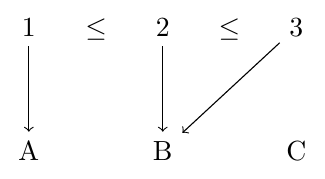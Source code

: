 \documentclass[tikz]{standalone}
\usetikzlibrary{matrix,positioning}
\begin{document}
\begin{tikzpicture}
\matrix (m) at (0,0) [matrix of nodes, column sep = 1em, row sep=3em] {
    1 & $\leq$ & 2 & $\leq$ & 3\\
    A &        & B &        & C\\
};
\foreach \Source/\Target in {
    1/1,
    3/3,
    5/3%
    }
    \draw[->] (m-1-\Source) to (m-2-\Target);
\end{tikzpicture}
\end{document}
